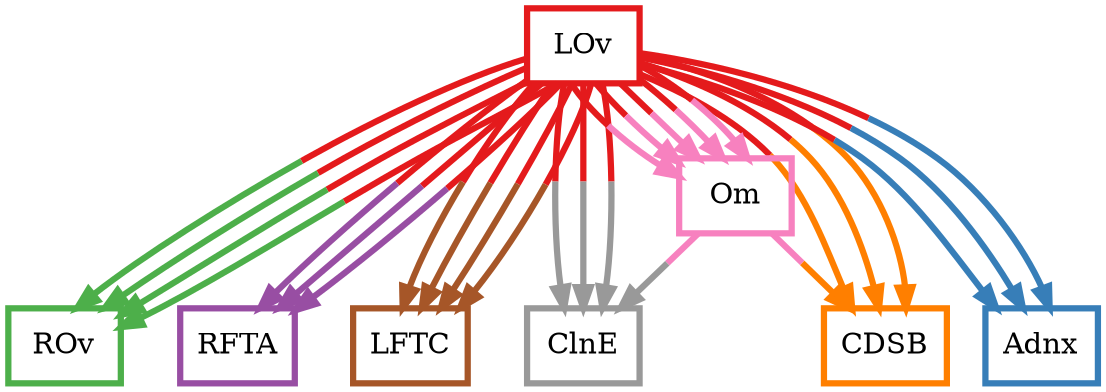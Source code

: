 digraph barS {
	{
		rank=same
	4 [shape=box,penwidth=3,colorscheme=set19,color=1,label="LOv"]
	}
	{
		rank=same
		7 [shape=box,penwidth=3,colorscheme=set19,color=3,label="ROv"]
		6 [shape=box,penwidth=3,colorscheme=set19,color=4,label="RFTA"]
		3 [shape=box,penwidth=3,colorscheme=set19,color=7,label="LFTC"]
		2 [shape=box,penwidth=3,colorscheme=set19,color=9,label="ClnE"]
		1 [shape=box,penwidth=3,colorscheme=set19,color=5,label="CDSB"]
		0 [shape=box,penwidth=3,colorscheme=set19,color=2,label="Adnx"]
	}
	5 [shape=box,penwidth=3,colorscheme=set19,color=8,label="Om"]
	5 -> 1 [penwidth=3,colorscheme=set19,color="8;0.5:5"]
	5 -> 2 [penwidth=3,colorscheme=set19,color="8;0.5:9"]
	4 -> 5 [penwidth=3,colorscheme=set19,color="1;0.5:8"]
	4 -> 5 [penwidth=3,colorscheme=set19,color="1;0.5:8"]
	4 -> 1 [penwidth=3,colorscheme=set19,color="1;0.5:5"]
	4 -> 2 [penwidth=3,colorscheme=set19,color="1;0.5:9"]
	4 -> 0 [penwidth=3,colorscheme=set19,color="1;0.5:2"]
	4 -> 3 [penwidth=3,colorscheme=set19,color="1;0.5:7"]
	4 -> 7 [penwidth=3,colorscheme=set19,color="1;0.5:3"]
	4 -> 6 [penwidth=3,colorscheme=set19,color="1;0.5:4"]
	4 -> 5 [penwidth=3,colorscheme=set19,color="1;0.5:8"]
	4 -> 1 [penwidth=3,colorscheme=set19,color="1;0.5:5"]
	4 -> 2 [penwidth=3,colorscheme=set19,color="1;0.5:9"]
	4 -> 0 [penwidth=3,colorscheme=set19,color="1;0.5:2"]
	4 -> 3 [penwidth=3,colorscheme=set19,color="1;0.5:7"]
	4 -> 7 [penwidth=3,colorscheme=set19,color="1;0.5:3"]
	4 -> 6 [penwidth=3,colorscheme=set19,color="1;0.5:4"]
	4 -> 7 [penwidth=3,colorscheme=set19,color="1;0.5:3"]
	4 -> 5 [penwidth=3,colorscheme=set19,color="1;0.5:8"]
	4 -> 1 [penwidth=3,colorscheme=set19,color="1;0.5:5"]
	4 -> 2 [penwidth=3,colorscheme=set19,color="1;0.5:9"]
	4 -> 3 [penwidth=3,colorscheme=set19,color="1;0.5:7"]
	4 -> 7 [penwidth=3,colorscheme=set19,color="1;0.5:3"]
	4 -> 6 [penwidth=3,colorscheme=set19,color="1;0.5:4"]
	4 -> 0 [penwidth=3,colorscheme=set19,color="1;0.5:2"]
	4 -> 5 [penwidth=3,colorscheme=set19,color="1;0.5:8"]
	4 -> 3 [penwidth=3,colorscheme=set19,color="1;0.5:7"]
}
